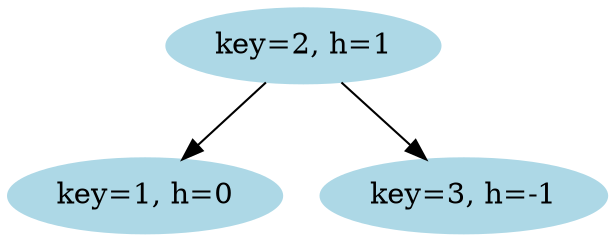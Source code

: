 digraph G {

	a [color = lightblue, style = filled, label ="key=2, h=1"];
	b [color = lightblue, style = filled, label ="key=1, h=0"];
	c [color = lightblue, style = filled, label ="key=3, h=-1"];


	a -> c;
	a -> b;

}